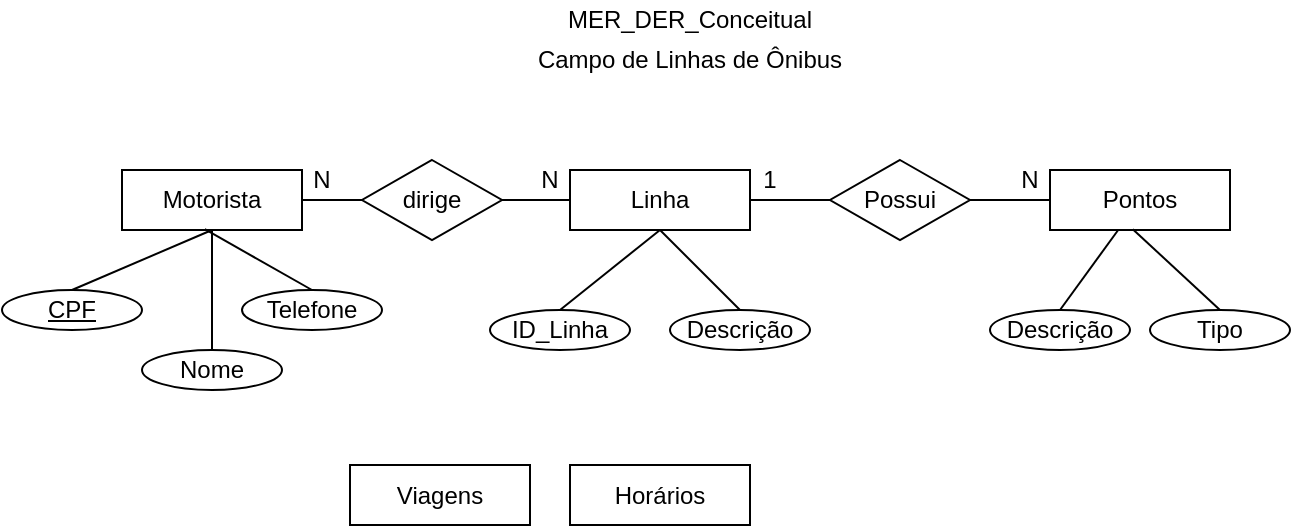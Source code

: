 <mxfile version="14.9.6" type="device"><diagram id="WZyPg6S1BU_BURPYEIjD" name="Page-1"><mxGraphModel dx="981" dy="486" grid="1" gridSize="10" guides="1" tooltips="1" connect="1" arrows="1" fold="1" page="1" pageScale="1" pageWidth="827" pageHeight="1169" math="0" shadow="0"><root><mxCell id="0"/><mxCell id="1" parent="0"/><mxCell id="3CQxLzvppIwBlzLmNVdO-1" value="Motorista" style="rounded=0;whiteSpace=wrap;html=1;" vertex="1" parent="1"><mxGeometry x="130" y="125" width="90" height="30" as="geometry"/></mxCell><mxCell id="3CQxLzvppIwBlzLmNVdO-2" style="rounded=0;orthogonalLoop=1;jettySize=auto;html=1;exitX=0.5;exitY=0;exitDx=0;exitDy=0;entryX=0.5;entryY=1;entryDx=0;entryDy=0;endArrow=none;endFill=0;" edge="1" parent="1" source="3CQxLzvppIwBlzLmNVdO-3" target="3CQxLzvppIwBlzLmNVdO-1"><mxGeometry relative="1" as="geometry"/></mxCell><mxCell id="3CQxLzvppIwBlzLmNVdO-3" value="CPF" style="ellipse;whiteSpace=wrap;html=1;fontStyle=4" vertex="1" parent="1"><mxGeometry x="70" y="185" width="70" height="20" as="geometry"/></mxCell><mxCell id="3CQxLzvppIwBlzLmNVdO-4" style="edgeStyle=none;rounded=0;orthogonalLoop=1;jettySize=auto;html=1;exitX=0.5;exitY=0;exitDx=0;exitDy=0;endArrow=none;endFill=0;" edge="1" parent="1" source="3CQxLzvppIwBlzLmNVdO-5" target="3CQxLzvppIwBlzLmNVdO-1"><mxGeometry relative="1" as="geometry"/></mxCell><mxCell id="3CQxLzvppIwBlzLmNVdO-5" value="Nome" style="ellipse;whiteSpace=wrap;html=1;" vertex="1" parent="1"><mxGeometry x="140" y="215" width="70" height="20" as="geometry"/></mxCell><mxCell id="3CQxLzvppIwBlzLmNVdO-6" style="edgeStyle=none;rounded=0;orthogonalLoop=1;jettySize=auto;html=1;exitX=0.5;exitY=0;exitDx=0;exitDy=0;entryX=0.46;entryY=0.987;entryDx=0;entryDy=0;entryPerimeter=0;endArrow=none;endFill=0;" edge="1" parent="1" source="3CQxLzvppIwBlzLmNVdO-7" target="3CQxLzvppIwBlzLmNVdO-1"><mxGeometry relative="1" as="geometry"/></mxCell><mxCell id="3CQxLzvppIwBlzLmNVdO-7" value="Telefone" style="ellipse;whiteSpace=wrap;html=1;" vertex="1" parent="1"><mxGeometry x="190" y="185" width="70" height="20" as="geometry"/></mxCell><mxCell id="3CQxLzvppIwBlzLmNVdO-8" value="" style="edgeStyle=none;rounded=0;orthogonalLoop=1;jettySize=auto;html=1;endArrow=none;endFill=0;" edge="1" parent="1" target="3CQxLzvppIwBlzLmNVdO-1"><mxGeometry relative="1" as="geometry"><mxPoint x="220" y="133.864" as="sourcePoint"/></mxGeometry></mxCell><mxCell id="3CQxLzvppIwBlzLmNVdO-10" value="Pontos" style="rounded=0;whiteSpace=wrap;html=1;" vertex="1" parent="1"><mxGeometry x="594" y="125" width="90" height="30" as="geometry"/></mxCell><mxCell id="3CQxLzvppIwBlzLmNVdO-13" style="edgeStyle=none;rounded=0;orthogonalLoop=1;jettySize=auto;html=1;exitX=0.5;exitY=0;exitDx=0;exitDy=0;endArrow=none;endFill=0;" edge="1" source="3CQxLzvppIwBlzLmNVdO-14" target="3CQxLzvppIwBlzLmNVdO-10" parent="1"><mxGeometry relative="1" as="geometry"/></mxCell><mxCell id="3CQxLzvppIwBlzLmNVdO-14" value="Descrição" style="ellipse;whiteSpace=wrap;html=1;" vertex="1" parent="1"><mxGeometry x="564" y="195" width="70" height="20" as="geometry"/></mxCell><mxCell id="3CQxLzvppIwBlzLmNVdO-15" style="edgeStyle=none;rounded=0;orthogonalLoop=1;jettySize=auto;html=1;exitX=0.5;exitY=0;exitDx=0;exitDy=0;entryX=0.46;entryY=0.987;entryDx=0;entryDy=0;entryPerimeter=0;endArrow=none;endFill=0;" edge="1" source="3CQxLzvppIwBlzLmNVdO-16" target="3CQxLzvppIwBlzLmNVdO-10" parent="1"><mxGeometry relative="1" as="geometry"/></mxCell><mxCell id="3CQxLzvppIwBlzLmNVdO-16" value="Tipo" style="ellipse;whiteSpace=wrap;html=1;" vertex="1" parent="1"><mxGeometry x="644" y="195" width="70" height="20" as="geometry"/></mxCell><mxCell id="3CQxLzvppIwBlzLmNVdO-18" value="Linha" style="rounded=0;whiteSpace=wrap;html=1;" vertex="1" parent="1"><mxGeometry x="354" y="125" width="90" height="30" as="geometry"/></mxCell><mxCell id="3CQxLzvppIwBlzLmNVdO-22" style="edgeStyle=none;rounded=0;orthogonalLoop=1;jettySize=auto;html=1;exitX=0.5;exitY=0;exitDx=0;exitDy=0;entryX=0.5;entryY=1;entryDx=0;entryDy=0;endArrow=none;endFill=0;" edge="1" parent="1" source="3CQxLzvppIwBlzLmNVdO-19" target="3CQxLzvppIwBlzLmNVdO-18"><mxGeometry relative="1" as="geometry"/></mxCell><mxCell id="3CQxLzvppIwBlzLmNVdO-19" value="Descrição" style="ellipse;whiteSpace=wrap;html=1;" vertex="1" parent="1"><mxGeometry x="404" y="195" width="70" height="20" as="geometry"/></mxCell><mxCell id="3CQxLzvppIwBlzLmNVdO-21" style="rounded=0;orthogonalLoop=1;jettySize=auto;html=1;exitX=0.5;exitY=0;exitDx=0;exitDy=0;entryX=0.5;entryY=1;entryDx=0;entryDy=0;endArrow=none;endFill=0;" edge="1" parent="1" source="3CQxLzvppIwBlzLmNVdO-20" target="3CQxLzvppIwBlzLmNVdO-18"><mxGeometry relative="1" as="geometry"/></mxCell><mxCell id="3CQxLzvppIwBlzLmNVdO-20" value="ID_Linha" style="ellipse;whiteSpace=wrap;html=1;" vertex="1" parent="1"><mxGeometry x="314" y="195" width="70" height="20" as="geometry"/></mxCell><mxCell id="3CQxLzvppIwBlzLmNVdO-25" style="edgeStyle=none;rounded=0;orthogonalLoop=1;jettySize=auto;html=1;exitX=1;exitY=0.5;exitDx=0;exitDy=0;entryX=0;entryY=0.5;entryDx=0;entryDy=0;endArrow=none;endFill=0;" edge="1" parent="1" source="3CQxLzvppIwBlzLmNVdO-24" target="3CQxLzvppIwBlzLmNVdO-10"><mxGeometry relative="1" as="geometry"/></mxCell><mxCell id="3CQxLzvppIwBlzLmNVdO-26" style="edgeStyle=none;rounded=0;orthogonalLoop=1;jettySize=auto;html=1;exitX=0;exitY=0.5;exitDx=0;exitDy=0;entryX=1;entryY=0.5;entryDx=0;entryDy=0;endArrow=none;endFill=0;" edge="1" parent="1" source="3CQxLzvppIwBlzLmNVdO-24" target="3CQxLzvppIwBlzLmNVdO-18"><mxGeometry relative="1" as="geometry"/></mxCell><mxCell id="3CQxLzvppIwBlzLmNVdO-24" value="Possui" style="rhombus;whiteSpace=wrap;html=1;" vertex="1" parent="1"><mxGeometry x="484" y="120" width="70" height="40" as="geometry"/></mxCell><mxCell id="3CQxLzvppIwBlzLmNVdO-27" value="1" style="text;html=1;strokeColor=none;fillColor=none;align=center;verticalAlign=middle;whiteSpace=wrap;rounded=0;" vertex="1" parent="1"><mxGeometry x="444" y="120" width="20" height="20" as="geometry"/></mxCell><mxCell id="3CQxLzvppIwBlzLmNVdO-28" value="N" style="text;html=1;strokeColor=none;fillColor=none;align=center;verticalAlign=middle;whiteSpace=wrap;rounded=0;" vertex="1" parent="1"><mxGeometry x="574" y="120" width="20" height="20" as="geometry"/></mxCell><mxCell id="3CQxLzvppIwBlzLmNVdO-30" style="edgeStyle=none;rounded=0;orthogonalLoop=1;jettySize=auto;html=1;exitX=1;exitY=0.5;exitDx=0;exitDy=0;entryX=0;entryY=0.5;entryDx=0;entryDy=0;endArrow=none;endFill=0;" edge="1" parent="1" source="3CQxLzvppIwBlzLmNVdO-29" target="3CQxLzvppIwBlzLmNVdO-18"><mxGeometry relative="1" as="geometry"/></mxCell><mxCell id="3CQxLzvppIwBlzLmNVdO-31" style="edgeStyle=none;rounded=0;orthogonalLoop=1;jettySize=auto;html=1;exitX=0;exitY=0.5;exitDx=0;exitDy=0;entryX=1;entryY=0.5;entryDx=0;entryDy=0;endArrow=none;endFill=0;" edge="1" parent="1" source="3CQxLzvppIwBlzLmNVdO-29" target="3CQxLzvppIwBlzLmNVdO-1"><mxGeometry relative="1" as="geometry"/></mxCell><mxCell id="3CQxLzvppIwBlzLmNVdO-29" value="dirige" style="rhombus;whiteSpace=wrap;html=1;" vertex="1" parent="1"><mxGeometry x="250" y="120" width="70" height="40" as="geometry"/></mxCell><mxCell id="3CQxLzvppIwBlzLmNVdO-32" value="N" style="text;html=1;strokeColor=none;fillColor=none;align=center;verticalAlign=middle;whiteSpace=wrap;rounded=0;" vertex="1" parent="1"><mxGeometry x="220" y="120" width="20" height="20" as="geometry"/></mxCell><mxCell id="3CQxLzvppIwBlzLmNVdO-33" value="N" style="text;html=1;strokeColor=none;fillColor=none;align=center;verticalAlign=middle;whiteSpace=wrap;rounded=0;" vertex="1" parent="1"><mxGeometry x="334" y="120" width="20" height="20" as="geometry"/></mxCell><mxCell id="3CQxLzvppIwBlzLmNVdO-35" value="Horários" style="rounded=0;whiteSpace=wrap;html=1;" vertex="1" parent="1"><mxGeometry x="354" y="272.5" width="90" height="30" as="geometry"/></mxCell><mxCell id="3CQxLzvppIwBlzLmNVdO-36" value="Viagens" style="rounded=0;whiteSpace=wrap;html=1;" vertex="1" parent="1"><mxGeometry x="244" y="272.5" width="90" height="30" as="geometry"/></mxCell><mxCell id="3CQxLzvppIwBlzLmNVdO-37" value="MER_DER_Conceitual" style="text;html=1;strokeColor=none;fillColor=none;align=center;verticalAlign=middle;whiteSpace=wrap;rounded=0;" vertex="1" parent="1"><mxGeometry x="349" y="40" width="130" height="20" as="geometry"/></mxCell><mxCell id="3CQxLzvppIwBlzLmNVdO-38" value="Campo de Linhas de Ônibus" style="text;html=1;strokeColor=none;fillColor=none;align=center;verticalAlign=middle;whiteSpace=wrap;rounded=0;" vertex="1" parent="1"><mxGeometry x="324" y="60" width="180" height="20" as="geometry"/></mxCell></root></mxGraphModel></diagram></mxfile>